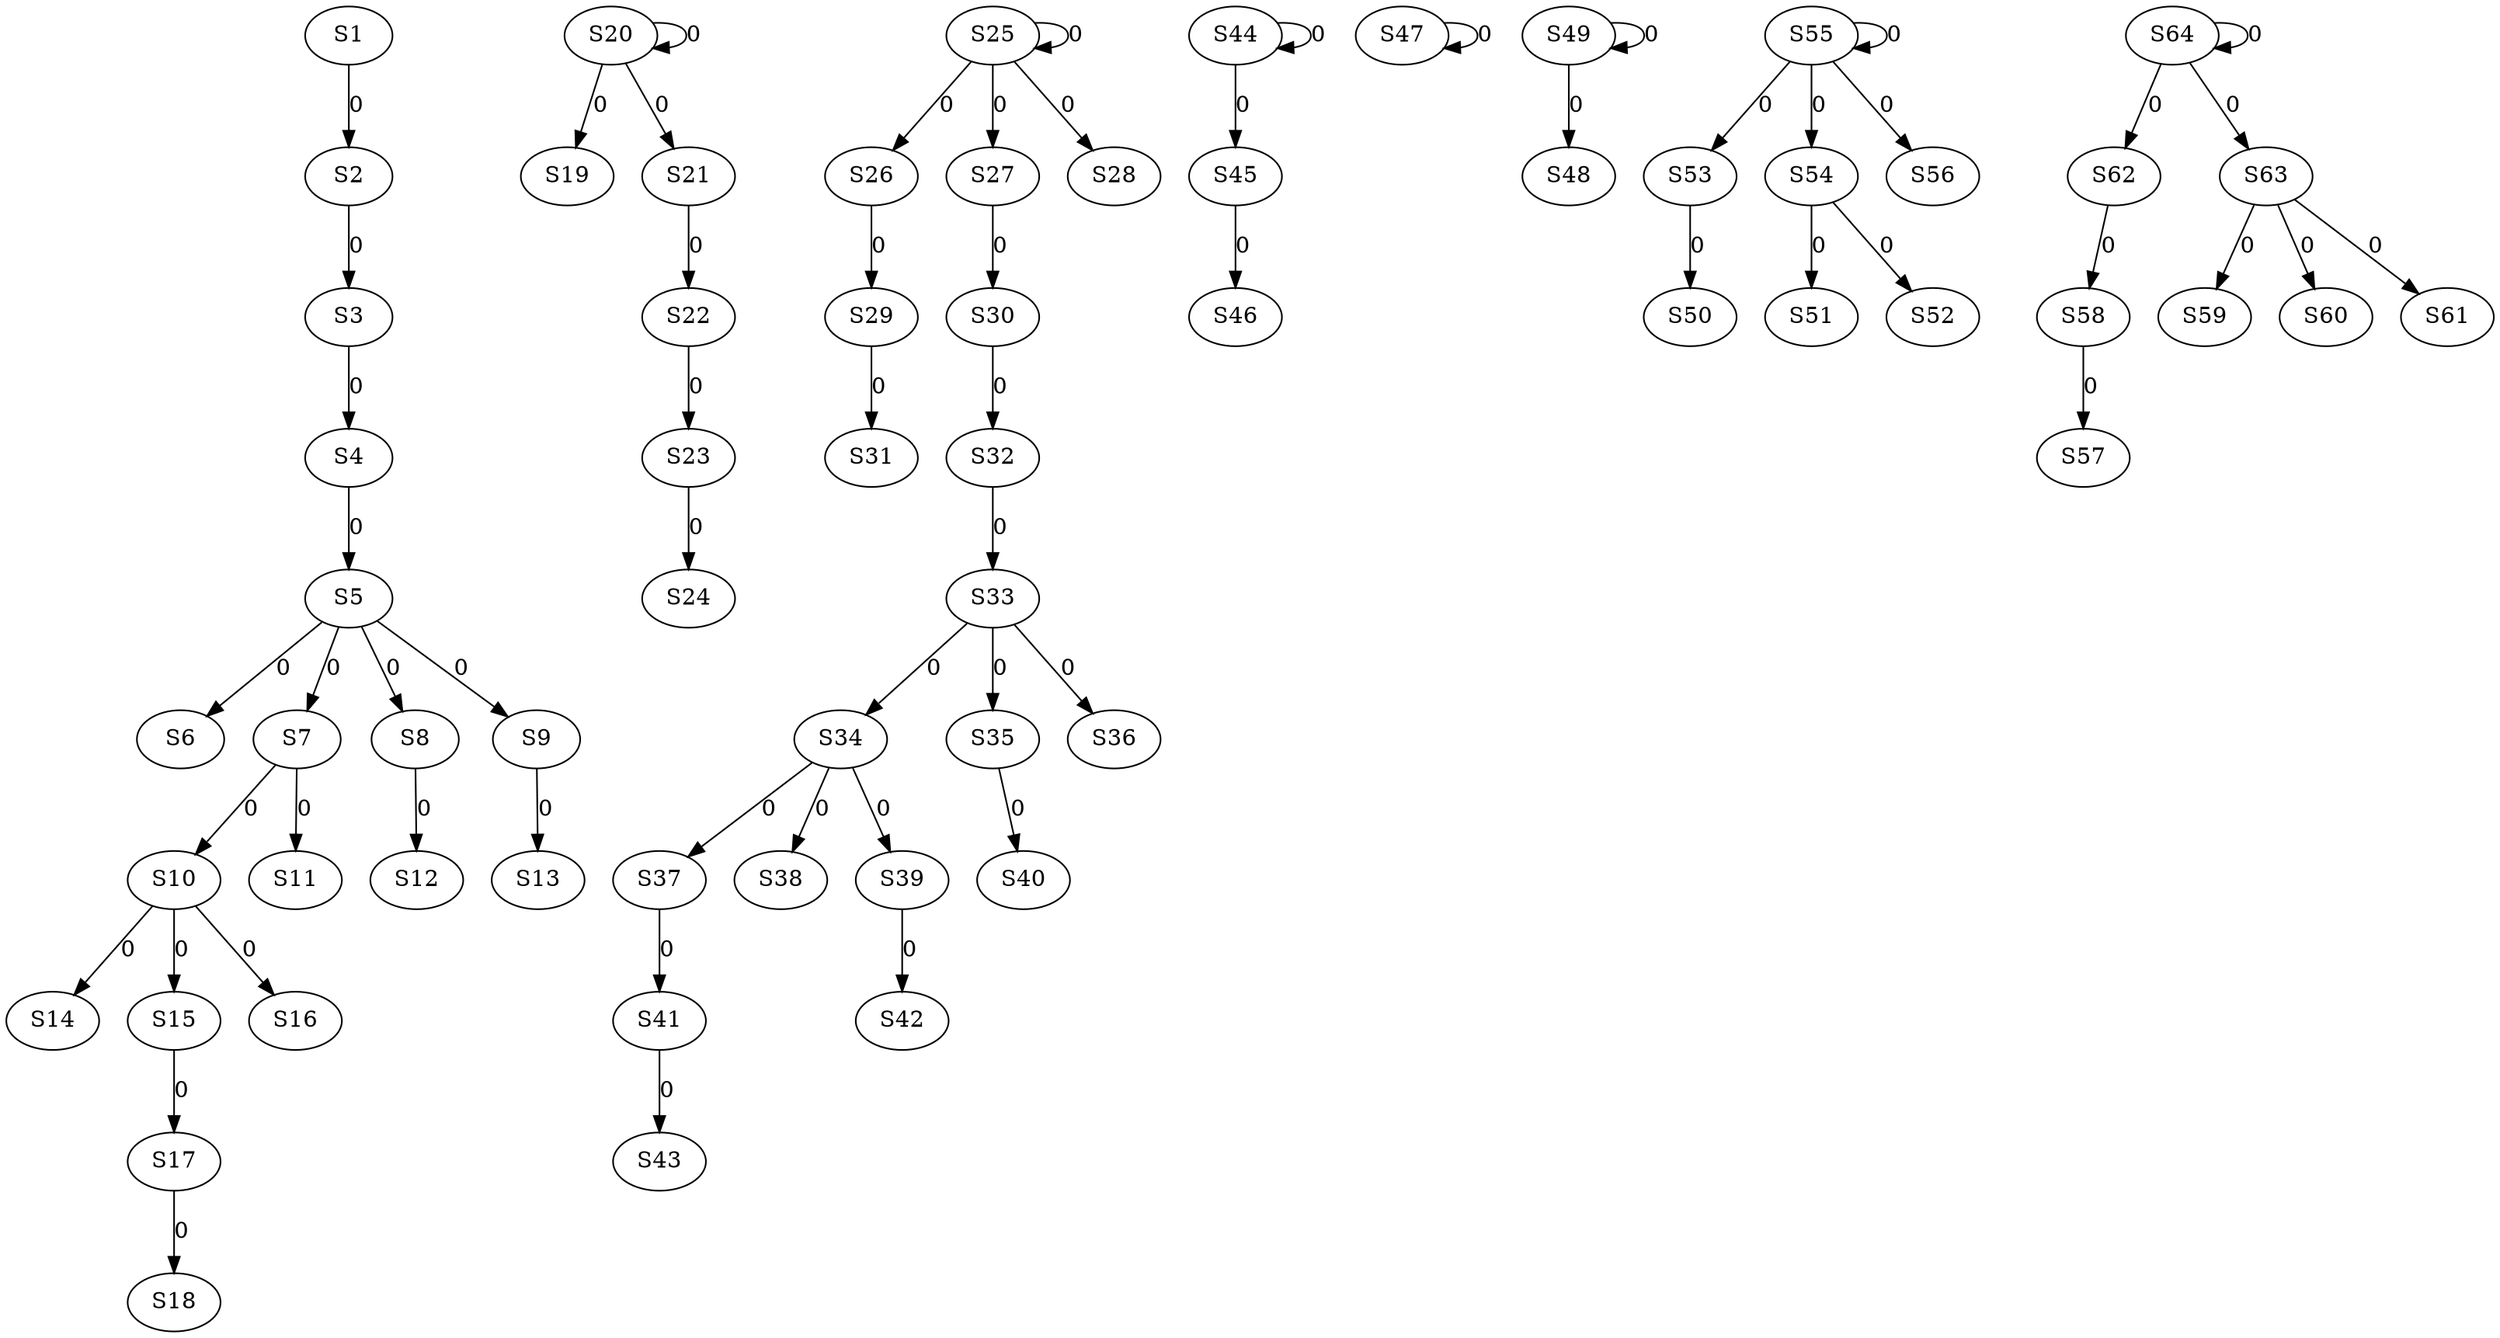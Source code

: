 strict digraph {
	S1 -> S2 [ label = 0 ];
	S2 -> S3 [ label = 0 ];
	S3 -> S4 [ label = 0 ];
	S4 -> S5 [ label = 0 ];
	S5 -> S6 [ label = 0 ];
	S5 -> S7 [ label = 0 ];
	S5 -> S8 [ label = 0 ];
	S5 -> S9 [ label = 0 ];
	S7 -> S10 [ label = 0 ];
	S7 -> S11 [ label = 0 ];
	S8 -> S12 [ label = 0 ];
	S9 -> S13 [ label = 0 ];
	S10 -> S14 [ label = 0 ];
	S10 -> S15 [ label = 0 ];
	S10 -> S16 [ label = 0 ];
	S15 -> S17 [ label = 0 ];
	S17 -> S18 [ label = 0 ];
	S20 -> S19 [ label = 0 ];
	S20 -> S20 [ label = 0 ];
	S20 -> S21 [ label = 0 ];
	S21 -> S22 [ label = 0 ];
	S22 -> S23 [ label = 0 ];
	S23 -> S24 [ label = 0 ];
	S25 -> S25 [ label = 0 ];
	S25 -> S26 [ label = 0 ];
	S25 -> S27 [ label = 0 ];
	S25 -> S28 [ label = 0 ];
	S26 -> S29 [ label = 0 ];
	S27 -> S30 [ label = 0 ];
	S29 -> S31 [ label = 0 ];
	S30 -> S32 [ label = 0 ];
	S32 -> S33 [ label = 0 ];
	S33 -> S34 [ label = 0 ];
	S33 -> S35 [ label = 0 ];
	S33 -> S36 [ label = 0 ];
	S34 -> S37 [ label = 0 ];
	S34 -> S38 [ label = 0 ];
	S34 -> S39 [ label = 0 ];
	S35 -> S40 [ label = 0 ];
	S37 -> S41 [ label = 0 ];
	S39 -> S42 [ label = 0 ];
	S41 -> S43 [ label = 0 ];
	S44 -> S44 [ label = 0 ];
	S44 -> S45 [ label = 0 ];
	S45 -> S46 [ label = 0 ];
	S47 -> S47 [ label = 0 ];
	S49 -> S48 [ label = 0 ];
	S49 -> S49 [ label = 0 ];
	S53 -> S50 [ label = 0 ];
	S54 -> S51 [ label = 0 ];
	S54 -> S52 [ label = 0 ];
	S55 -> S53 [ label = 0 ];
	S55 -> S54 [ label = 0 ];
	S55 -> S55 [ label = 0 ];
	S55 -> S56 [ label = 0 ];
	S58 -> S57 [ label = 0 ];
	S62 -> S58 [ label = 0 ];
	S63 -> S59 [ label = 0 ];
	S63 -> S60 [ label = 0 ];
	S63 -> S61 [ label = 0 ];
	S64 -> S62 [ label = 0 ];
	S64 -> S63 [ label = 0 ];
	S64 -> S64 [ label = 0 ];
}